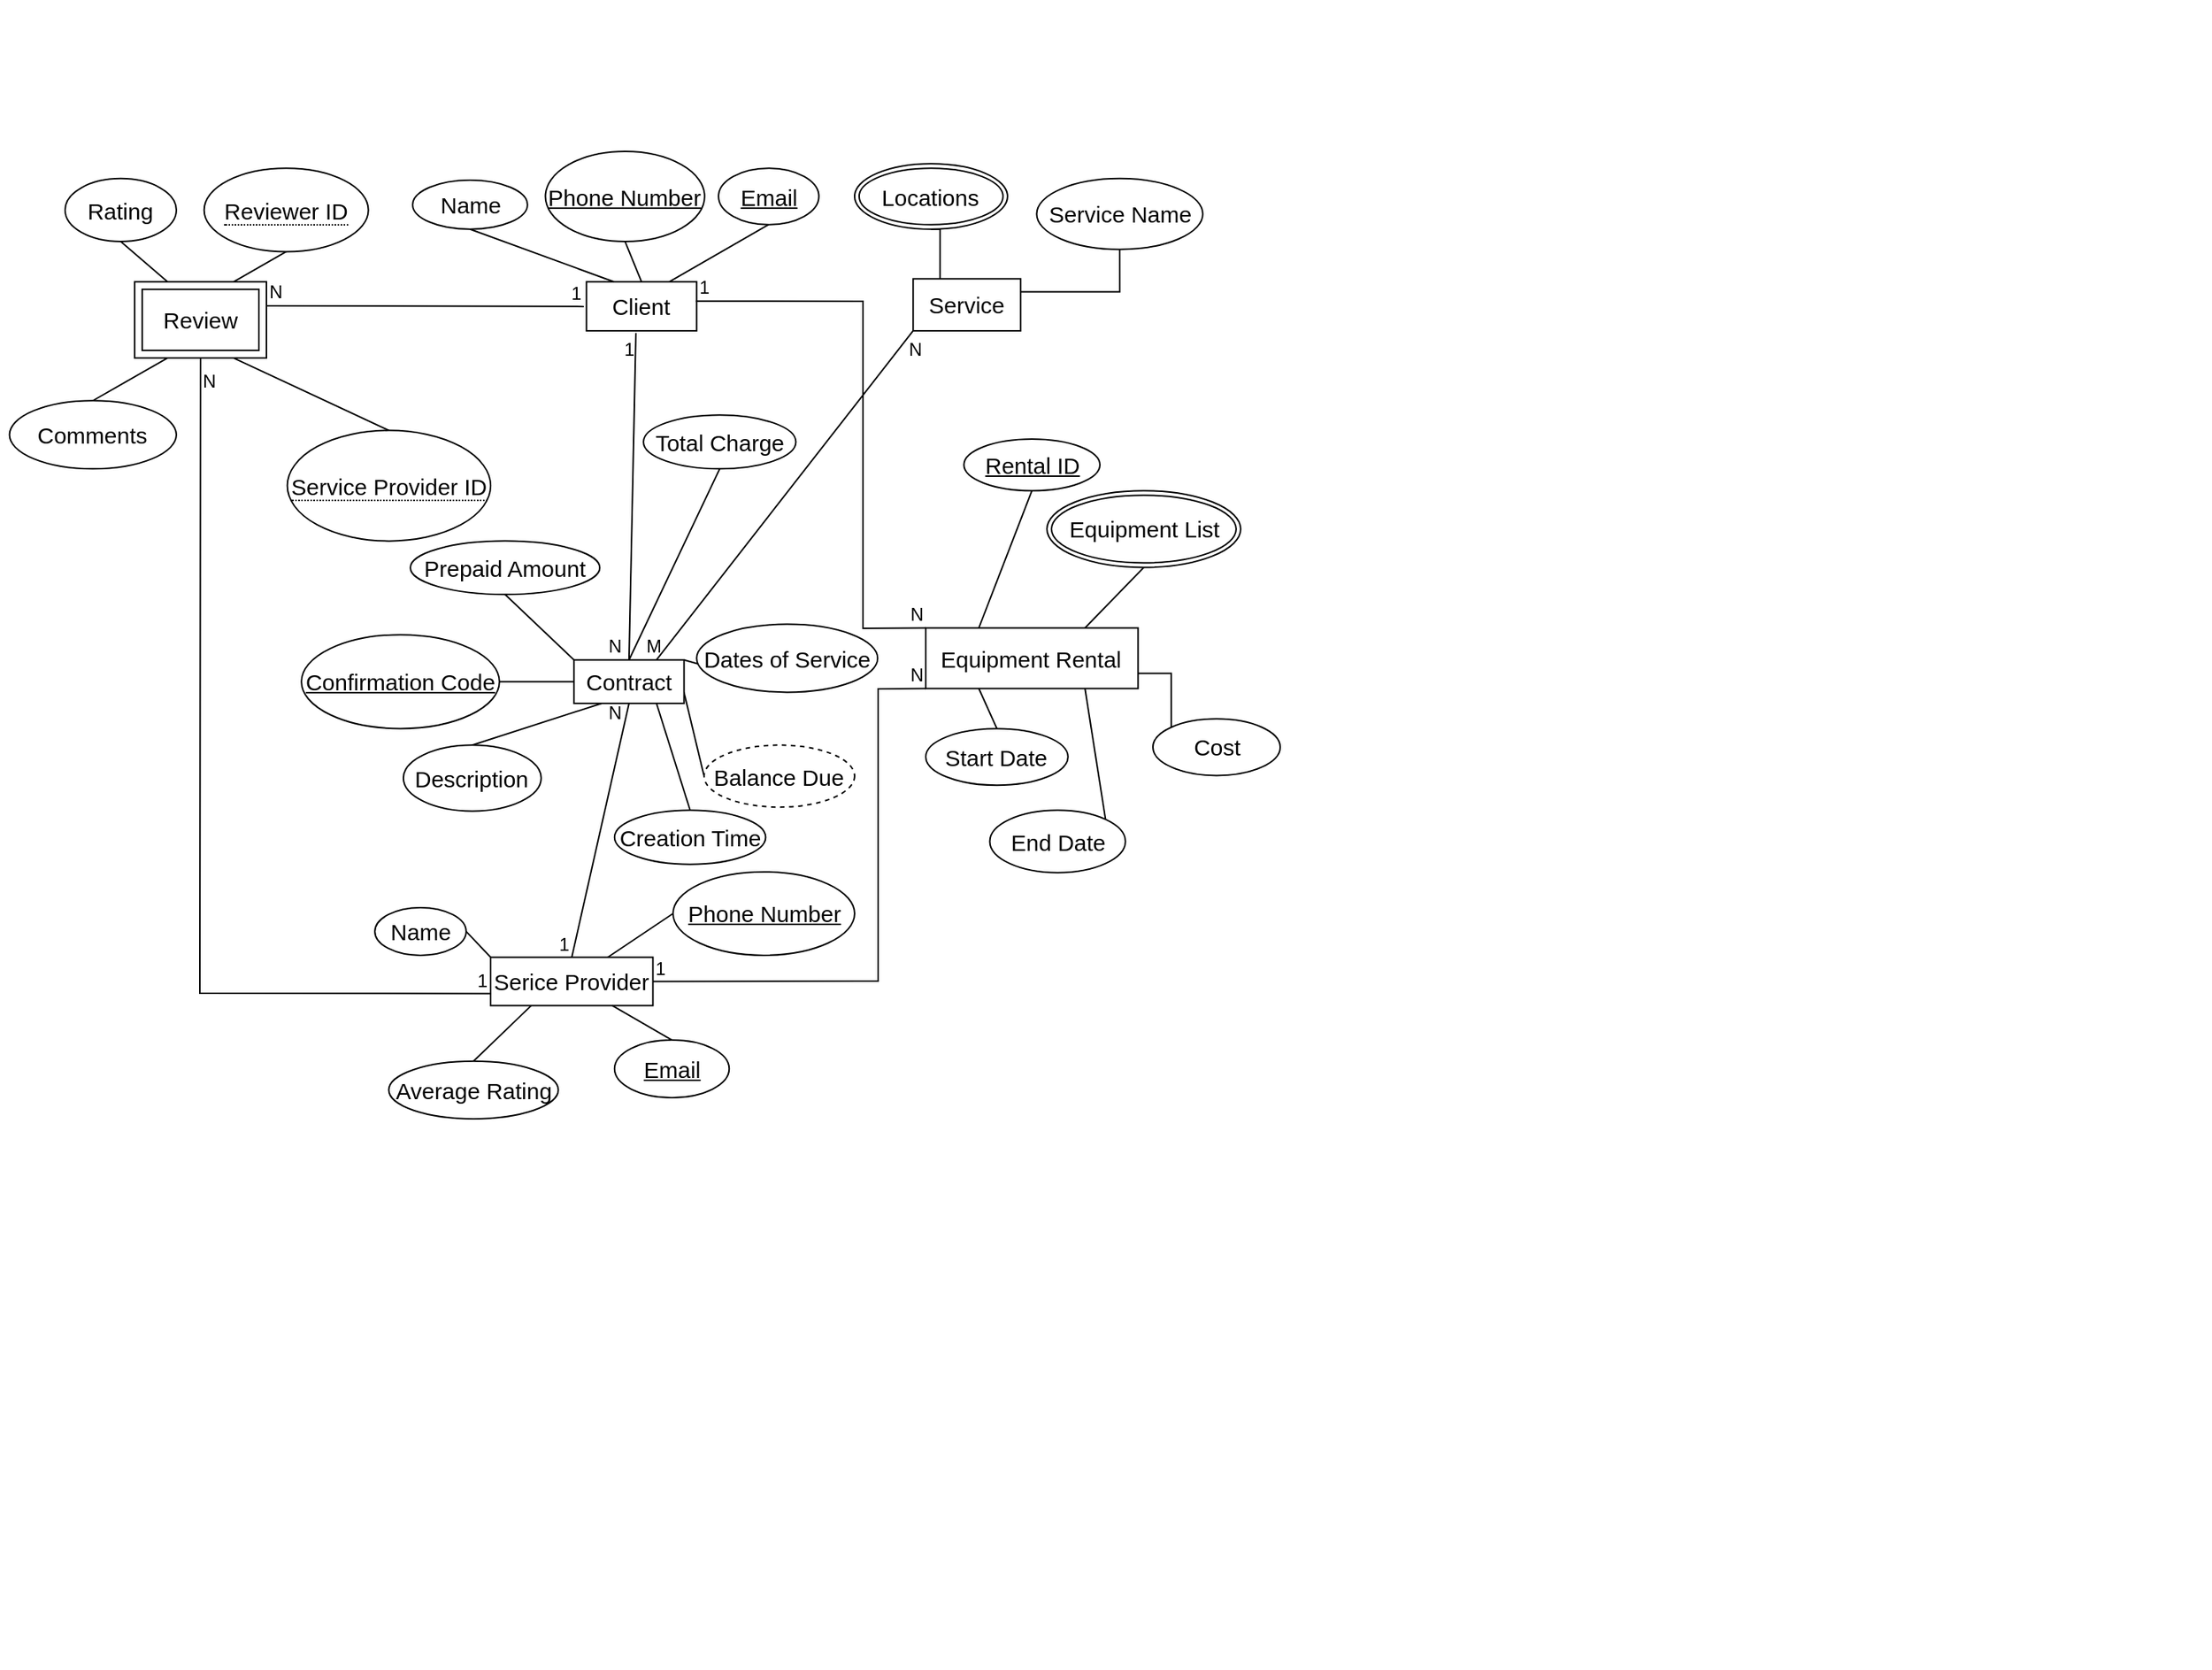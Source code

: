 <mxfile version="24.0.6" type="github">
  <diagram id="uwfAcFQ30mh1qVoZ9az8" name="Page-1">
    <mxGraphModel dx="2589" dy="1395" grid="1" gridSize="10" guides="1" tooltips="1" connect="1" arrows="1" fold="1" page="1" pageScale="1" pageWidth="850" pageHeight="1100" math="0" shadow="0">
      <root>
        <mxCell id="0" />
        <mxCell id="1" parent="0" />
        <mxCell id="cQRUg3gUIwxrzt-b6gOe-111" value="" style="group;aspect=fixed;fontSize=15;" vertex="1" connectable="0" parent="1">
          <mxGeometry y="10" width="1460" height="1101.89" as="geometry" />
        </mxCell>
        <mxCell id="108" value="Cost" style="ellipse;whiteSpace=wrap;html=1;fontSize=15;" parent="cQRUg3gUIwxrzt-b6gOe-111" vertex="1">
          <mxGeometry x="761.5" y="474.75" width="84.07" height="37.46" as="geometry" />
        </mxCell>
        <mxCell id="58" style="edgeStyle=none;html=1;exitX=0.5;exitY=0;exitDx=0;exitDy=0;entryX=0.5;entryY=1;entryDx=0;entryDy=0;fontSize=15;endArrow=none;endFill=0;" parent="cQRUg3gUIwxrzt-b6gOe-111" source="2" target="5" edge="1">
          <mxGeometry relative="1" as="geometry" />
        </mxCell>
        <mxCell id="60" style="edgeStyle=none;html=1;exitX=0.75;exitY=0;exitDx=0;exitDy=0;entryX=0.5;entryY=1;entryDx=0;entryDy=0;fontSize=15;endArrow=none;endFill=0;" parent="cQRUg3gUIwxrzt-b6gOe-111" source="2" target="6" edge="1">
          <mxGeometry relative="1" as="geometry" />
        </mxCell>
        <mxCell id="2" value="&lt;font style=&quot;font-size: 15px;&quot;&gt;Client&lt;/font&gt;" style="rounded=0;whiteSpace=wrap;html=1;fontSize=15;" parent="cQRUg3gUIwxrzt-b6gOe-111" vertex="1">
          <mxGeometry x="387.342" y="186.132" width="72.798" height="32.359" as="geometry" />
        </mxCell>
        <mxCell id="59" style="edgeStyle=none;html=1;exitX=0.5;exitY=1;exitDx=0;exitDy=0;entryX=0.25;entryY=0;entryDx=0;entryDy=0;fontSize=15;endArrow=none;endFill=0;" parent="cQRUg3gUIwxrzt-b6gOe-111" source="3" target="2" edge="1">
          <mxGeometry relative="1" as="geometry" />
        </mxCell>
        <mxCell id="3" value="Name" style="ellipse;whiteSpace=wrap;html=1;fontSize=15;" parent="cQRUg3gUIwxrzt-b6gOe-111" vertex="1">
          <mxGeometry x="272.562" y="119.018" width="75.819" height="32.359" as="geometry" />
        </mxCell>
        <mxCell id="5" value="&lt;u style=&quot;font-size: 15px;&quot;&gt;Phone Number&lt;/u&gt;" style="ellipse;whiteSpace=wrap;html=1;fontSize=15;" parent="cQRUg3gUIwxrzt-b6gOe-111" vertex="1">
          <mxGeometry x="360.245" y="100.001" width="105.148" height="59.465" as="geometry" />
        </mxCell>
        <mxCell id="6" value="&lt;u style=&quot;font-size: 15px;&quot;&gt;Email&lt;/u&gt;" style="ellipse;whiteSpace=wrap;html=1;fontSize=15;" parent="cQRUg3gUIwxrzt-b6gOe-111" vertex="1">
          <mxGeometry x="474.575" y="111.149" width="66.269" height="37.17" as="geometry" />
        </mxCell>
        <mxCell id="7" value="Serice Provider" style="rounded=0;whiteSpace=wrap;html=1;fontSize=15;" parent="cQRUg3gUIwxrzt-b6gOe-111" vertex="1">
          <mxGeometry x="324.059" y="632.259" width="107.186" height="31.918" as="geometry" />
        </mxCell>
        <mxCell id="40" style="edgeStyle=none;html=1;exitX=1;exitY=0.5;exitDx=0;exitDy=0;entryX=0;entryY=0;entryDx=0;entryDy=0;fontSize=15;endArrow=none;endFill=0;" parent="cQRUg3gUIwxrzt-b6gOe-111" source="9" target="7" edge="1">
          <mxGeometry relative="1" as="geometry" />
        </mxCell>
        <mxCell id="9" value="Name" style="ellipse;whiteSpace=wrap;html=1;fontSize=15;" parent="cQRUg3gUIwxrzt-b6gOe-111" vertex="1">
          <mxGeometry x="247.598" y="599.46" width="60.292" height="31.487" as="geometry" />
        </mxCell>
        <mxCell id="42" style="edgeStyle=none;html=1;exitX=0.5;exitY=0;exitDx=0;exitDy=0;entryX=0.75;entryY=1;entryDx=0;entryDy=0;fontSize=15;endArrow=none;endFill=0;" parent="cQRUg3gUIwxrzt-b6gOe-111" source="10" target="7" edge="1">
          <mxGeometry relative="1" as="geometry" />
        </mxCell>
        <mxCell id="10" value="&lt;u style=&quot;font-size: 15px;&quot;&gt;Email&lt;/u&gt;" style="ellipse;whiteSpace=wrap;html=1;fontSize=15;" parent="cQRUg3gUIwxrzt-b6gOe-111" vertex="1">
          <mxGeometry x="405.902" y="686.913" width="75.736" height="38.043" as="geometry" />
        </mxCell>
        <mxCell id="41" style="edgeStyle=none;html=1;exitX=0;exitY=0.5;exitDx=0;exitDy=0;fontSize=15;endArrow=none;endFill=0;" parent="cQRUg3gUIwxrzt-b6gOe-111" source="11" target="7" edge="1">
          <mxGeometry relative="1" as="geometry" />
        </mxCell>
        <mxCell id="11" value="&lt;u style=&quot;font-size: 15px;&quot;&gt;Phone Number&lt;/u&gt;" style="ellipse;whiteSpace=wrap;html=1;fontSize=15;" parent="cQRUg3gUIwxrzt-b6gOe-111" vertex="1">
          <mxGeometry x="444.534" y="575.849" width="119.931" height="55.095" as="geometry" />
        </mxCell>
        <mxCell id="39" style="edgeStyle=none;html=1;exitX=0.5;exitY=0;exitDx=0;exitDy=0;entryX=0.25;entryY=1;entryDx=0;entryDy=0;fontSize=15;endArrow=none;endFill=0;" parent="cQRUg3gUIwxrzt-b6gOe-111" source="12" target="7" edge="1">
          <mxGeometry relative="1" as="geometry" />
        </mxCell>
        <mxCell id="12" value="Average Rating" style="ellipse;whiteSpace=wrap;html=1;fontSize=15;" parent="cQRUg3gUIwxrzt-b6gOe-111" vertex="1">
          <mxGeometry x="256.78" y="700.907" width="111.97" height="38.043" as="geometry" />
        </mxCell>
        <mxCell id="51" style="edgeStyle=none;html=1;exitX=0.75;exitY=1;exitDx=0;exitDy=0;entryX=0.5;entryY=0;entryDx=0;entryDy=0;fontSize=15;endArrow=none;endFill=0;" parent="cQRUg3gUIwxrzt-b6gOe-111" source="13" target="14" edge="1">
          <mxGeometry relative="1" as="geometry" />
        </mxCell>
        <mxCell id="52" style="edgeStyle=none;html=1;exitX=0.25;exitY=1;exitDx=0;exitDy=0;entryX=0.5;entryY=0;entryDx=0;entryDy=0;fontSize=15;endArrow=none;endFill=0;" parent="cQRUg3gUIwxrzt-b6gOe-111" source="13" target="15" edge="1">
          <mxGeometry relative="1" as="geometry" />
        </mxCell>
        <mxCell id="54" style="edgeStyle=none;html=1;exitX=1;exitY=0.75;exitDx=0;exitDy=0;entryX=0;entryY=0.5;entryDx=0;entryDy=0;fontSize=15;endArrow=none;endFill=0;" parent="cQRUg3gUIwxrzt-b6gOe-111" source="13" target="26" edge="1">
          <mxGeometry relative="1" as="geometry" />
        </mxCell>
        <mxCell id="13" value="Contract" style="rounded=0;whiteSpace=wrap;html=1;fontSize=15;" parent="cQRUg3gUIwxrzt-b6gOe-111" vertex="1">
          <mxGeometry x="379.115" y="435.866" width="72.679" height="28.723" as="geometry" />
        </mxCell>
        <mxCell id="14" value="Creation Time" style="ellipse;whiteSpace=wrap;html=1;fontSize=15;" parent="cQRUg3gUIwxrzt-b6gOe-111" vertex="1">
          <mxGeometry x="405.9" y="535.146" width="99.813" height="35.72" as="geometry" />
        </mxCell>
        <mxCell id="15" value="Description" style="ellipse;whiteSpace=wrap;html=1;fontSize=15;" parent="cQRUg3gUIwxrzt-b6gOe-111" vertex="1">
          <mxGeometry x="266.437" y="492.136" width="90.997" height="43.598" as="geometry" />
        </mxCell>
        <mxCell id="55" style="edgeStyle=none;html=1;exitX=0.005;exitY=0.58;exitDx=0;exitDy=0;entryX=1;entryY=0;entryDx=0;entryDy=0;fontSize=15;endArrow=none;endFill=0;exitPerimeter=0;" parent="cQRUg3gUIwxrzt-b6gOe-111" source="17" target="13" edge="1">
          <mxGeometry relative="1" as="geometry" />
        </mxCell>
        <mxCell id="17" value="Dates of Service" style="ellipse;whiteSpace=wrap;html=1;fontSize=15;" parent="cQRUg3gUIwxrzt-b6gOe-111" vertex="1">
          <mxGeometry x="460.138" y="412.299" width="119.536" height="44.902" as="geometry" />
        </mxCell>
        <mxCell id="57" style="edgeStyle=none;html=1;exitX=0.5;exitY=1;exitDx=0;exitDy=0;entryX=0.5;entryY=0;entryDx=0;entryDy=0;fontSize=15;endArrow=none;endFill=0;" parent="cQRUg3gUIwxrzt-b6gOe-111" source="18" target="13" edge="1">
          <mxGeometry relative="1" as="geometry" />
        </mxCell>
        <mxCell id="18" value="Total Charge" style="ellipse;whiteSpace=wrap;html=1;fontSize=15;" parent="cQRUg3gUIwxrzt-b6gOe-111" vertex="1">
          <mxGeometry x="425.001" y="274.113" width="100.676" height="35.554" as="geometry" />
        </mxCell>
        <mxCell id="56" style="edgeStyle=none;html=1;exitX=0.5;exitY=1;exitDx=0;exitDy=0;entryX=0;entryY=0;entryDx=0;entryDy=0;fontSize=15;endArrow=none;endFill=0;" parent="cQRUg3gUIwxrzt-b6gOe-111" source="19" target="13" edge="1">
          <mxGeometry relative="1" as="geometry" />
        </mxCell>
        <mxCell id="19" value="Prepaid Amount" style="ellipse;whiteSpace=wrap;html=1;fontSize=15;" parent="cQRUg3gUIwxrzt-b6gOe-111" vertex="1">
          <mxGeometry x="271.056" y="357.311" width="125.092" height="35.288" as="geometry" />
        </mxCell>
        <mxCell id="26" value="Balance Due" style="ellipse;whiteSpace=wrap;html=1;align=center;dashed=1;fontSize=15;" parent="cQRUg3gUIwxrzt-b6gOe-111" vertex="1">
          <mxGeometry x="465.041" y="492.136" width="99.418" height="40.972" as="geometry" />
        </mxCell>
        <mxCell id="53" style="edgeStyle=none;html=1;exitX=1;exitY=0.5;exitDx=0;exitDy=0;entryX=0;entryY=0.5;entryDx=0;entryDy=0;fontSize=15;endArrow=none;endFill=0;" parent="cQRUg3gUIwxrzt-b6gOe-111" source="27" target="13" edge="1">
          <mxGeometry relative="1" as="geometry" />
        </mxCell>
        <mxCell id="27" value="Confirmation Code" style="ellipse;whiteSpace=wrap;html=1;align=center;fontStyle=4;fontSize=15;" parent="cQRUg3gUIwxrzt-b6gOe-111" vertex="1">
          <mxGeometry x="199.103" y="419.246" width="130.757" height="61.963" as="geometry" />
        </mxCell>
        <mxCell id="cQRUg3gUIwxrzt-b6gOe-122" style="edgeStyle=orthogonalEdgeStyle;rounded=0;orthogonalLoop=1;jettySize=auto;html=1;exitX=1;exitY=0.25;exitDx=0;exitDy=0;entryX=0.5;entryY=1;entryDx=0;entryDy=0;endArrow=none;endFill=0;" edge="1" parent="cQRUg3gUIwxrzt-b6gOe-111" source="29" target="30">
          <mxGeometry relative="1" as="geometry" />
        </mxCell>
        <mxCell id="29" value="Service" style="rounded=0;whiteSpace=wrap;html=1;fontSize=15;" parent="cQRUg3gUIwxrzt-b6gOe-111" vertex="1">
          <mxGeometry x="603.128" y="184.158" width="70.998" height="34.333" as="geometry" />
        </mxCell>
        <mxCell id="30" value="Service Name" style="ellipse;whiteSpace=wrap;html=1;fontSize=15;" parent="cQRUg3gUIwxrzt-b6gOe-111" vertex="1">
          <mxGeometry x="684.723" y="117.925" width="109.693" height="46.784" as="geometry" />
        </mxCell>
        <mxCell id="cQRUg3gUIwxrzt-b6gOe-120" style="edgeStyle=orthogonalEdgeStyle;rounded=0;orthogonalLoop=1;jettySize=auto;html=1;exitX=0.5;exitY=1;exitDx=0;exitDy=0;entryX=0.25;entryY=0;entryDx=0;entryDy=0;endArrow=none;endFill=0;" edge="1" parent="cQRUg3gUIwxrzt-b6gOe-111" source="31" target="29">
          <mxGeometry relative="1" as="geometry" />
        </mxCell>
        <mxCell id="31" value="Locations" style="ellipse;shape=doubleEllipse;margin=3;whiteSpace=wrap;html=1;align=center;fontSize=15;" parent="cQRUg3gUIwxrzt-b6gOe-111" vertex="1">
          <mxGeometry x="564.461" y="108.091" width="101.006" height="43.286" as="geometry" />
        </mxCell>
        <mxCell id="32" value="Review" style="shape=ext;margin=3;double=1;whiteSpace=wrap;html=1;align=center;fontSize=15;" parent="cQRUg3gUIwxrzt-b6gOe-111" vertex="1">
          <mxGeometry x="88.914" y="186.132" width="87.058" height="50.283" as="geometry" />
        </mxCell>
        <mxCell id="46" style="edgeStyle=none;html=1;exitX=0.5;exitY=1;exitDx=0;exitDy=0;entryX=0.75;entryY=0;entryDx=0;entryDy=0;fontSize=15;endArrow=none;endFill=0;" parent="cQRUg3gUIwxrzt-b6gOe-111" source="33" target="32" edge="1">
          <mxGeometry relative="1" as="geometry" />
        </mxCell>
        <mxCell id="33" value="&lt;span style=&quot;border-bottom: 1px dotted; font-size: 15px;&quot;&gt;&lt;font style=&quot;font-size: 15px;&quot;&gt;Reviewer ID&lt;/font&gt;&lt;/span&gt;" style="ellipse;whiteSpace=wrap;html=1;align=center;fontSize=15;" parent="cQRUg3gUIwxrzt-b6gOe-111" vertex="1">
          <mxGeometry x="134.826" y="111.149" width="108.481" height="55.095" as="geometry" />
        </mxCell>
        <mxCell id="47" style="edgeStyle=none;html=1;exitX=0.5;exitY=0;exitDx=0;exitDy=0;entryX=0.75;entryY=1;entryDx=0;entryDy=0;fontSize=15;endArrow=none;endFill=0;" parent="cQRUg3gUIwxrzt-b6gOe-111" source="34" target="32" edge="1">
          <mxGeometry relative="1" as="geometry" />
        </mxCell>
        <mxCell id="34" value="&lt;span style=&quot;border-bottom: 1px dotted; font-size: 15px;&quot;&gt;Service Provider ID&lt;/span&gt;" style="ellipse;whiteSpace=wrap;html=1;align=center;fontSize=15;" parent="cQRUg3gUIwxrzt-b6gOe-111" vertex="1">
          <mxGeometry x="189.783" y="284.288" width="134.274" height="73.028" as="geometry" />
        </mxCell>
        <mxCell id="45" style="edgeStyle=none;html=1;exitX=0.5;exitY=1;exitDx=0;exitDy=0;entryX=0.25;entryY=0;entryDx=0;entryDy=0;fontSize=15;endArrow=none;endFill=0;" parent="cQRUg3gUIwxrzt-b6gOe-111" source="35" target="32" edge="1">
          <mxGeometry relative="1" as="geometry" />
        </mxCell>
        <mxCell id="35" value="Rating" style="ellipse;whiteSpace=wrap;html=1;fontSize=15;" parent="cQRUg3gUIwxrzt-b6gOe-111" vertex="1">
          <mxGeometry x="43.002" y="117.925" width="73.459" height="41.541" as="geometry" />
        </mxCell>
        <mxCell id="48" style="edgeStyle=none;html=1;exitX=0.5;exitY=0;exitDx=0;exitDy=0;entryX=0.25;entryY=1;entryDx=0;entryDy=0;fontSize=15;endArrow=none;endFill=0;" parent="cQRUg3gUIwxrzt-b6gOe-111" source="36" target="32" edge="1">
          <mxGeometry relative="1" as="geometry" />
        </mxCell>
        <mxCell id="36" value="Comments" style="ellipse;whiteSpace=wrap;html=1;fontSize=15;" parent="cQRUg3gUIwxrzt-b6gOe-111" vertex="1">
          <mxGeometry x="6.272" y="264.624" width="110.189" height="45.04" as="geometry" />
        </mxCell>
        <mxCell id="104" style="edgeStyle=none;html=1;exitX=0.75;exitY=0;exitDx=0;exitDy=0;entryX=0.5;entryY=1;entryDx=0;entryDy=0;fontSize=15;endArrow=none;endFill=0;" parent="cQRUg3gUIwxrzt-b6gOe-111" source="93" target="103" edge="1">
          <mxGeometry relative="1" as="geometry" />
        </mxCell>
        <mxCell id="105" style="edgeStyle=none;html=1;exitX=0.25;exitY=0;exitDx=0;exitDy=0;entryX=0.5;entryY=1;entryDx=0;entryDy=0;fontSize=15;endArrow=none;endFill=0;" parent="cQRUg3gUIwxrzt-b6gOe-111" source="93" target="102" edge="1">
          <mxGeometry relative="1" as="geometry" />
        </mxCell>
        <mxCell id="cQRUg3gUIwxrzt-b6gOe-126" style="edgeStyle=orthogonalEdgeStyle;rounded=0;orthogonalLoop=1;jettySize=auto;html=1;exitX=1;exitY=0.75;exitDx=0;exitDy=0;entryX=0;entryY=0;entryDx=0;entryDy=0;endArrow=none;endFill=0;" edge="1" parent="cQRUg3gUIwxrzt-b6gOe-111" source="93" target="108">
          <mxGeometry relative="1" as="geometry" />
        </mxCell>
        <mxCell id="93" value="Equipment Rental" style="rounded=0;whiteSpace=wrap;html=1;fontSize=15;" parent="cQRUg3gUIwxrzt-b6gOe-111" vertex="1">
          <mxGeometry x="611.45" y="414.75" width="140.23" height="40" as="geometry" />
        </mxCell>
        <mxCell id="102" value="Rental ID" style="ellipse;whiteSpace=wrap;html=1;align=center;fontStyle=4;fontSize=15;" parent="cQRUg3gUIwxrzt-b6gOe-111" vertex="1">
          <mxGeometry x="636.66" y="290.02" width="89.82" height="34.07" as="geometry" />
        </mxCell>
        <mxCell id="103" value="Equipment List" style="ellipse;shape=doubleEllipse;margin=3;whiteSpace=wrap;html=1;align=center;fontSize=15;" parent="cQRUg3gUIwxrzt-b6gOe-111" vertex="1">
          <mxGeometry x="691.5" y="324.09" width="127.96" height="50.66" as="geometry" />
        </mxCell>
        <mxCell id="109" style="edgeStyle=none;html=1;exitX=0.5;exitY=0;exitDx=0;exitDy=0;entryX=0.25;entryY=1;entryDx=0;entryDy=0;fontSize=15;endArrow=none;endFill=0;" parent="cQRUg3gUIwxrzt-b6gOe-111" source="106" target="93" edge="1">
          <mxGeometry relative="1" as="geometry" />
        </mxCell>
        <mxCell id="106" value="Start Date" style="ellipse;whiteSpace=wrap;html=1;fontSize=15;" parent="cQRUg3gUIwxrzt-b6gOe-111" vertex="1">
          <mxGeometry x="611.45" y="481.21" width="93.95" height="37.42" as="geometry" />
        </mxCell>
        <mxCell id="110" style="edgeStyle=none;html=1;exitX=1;exitY=0;exitDx=0;exitDy=0;entryX=0.75;entryY=1;entryDx=0;entryDy=0;fontSize=15;endArrow=none;endFill=0;" parent="cQRUg3gUIwxrzt-b6gOe-111" source="107" target="93" edge="1">
          <mxGeometry relative="1" as="geometry" />
        </mxCell>
        <mxCell id="107" value="&lt;div&gt;End Date&lt;/div&gt;" style="ellipse;whiteSpace=wrap;html=1;fontSize=15;" parent="cQRUg3gUIwxrzt-b6gOe-111" vertex="1">
          <mxGeometry x="653.75" y="535.15" width="89.58" height="41.22" as="geometry" />
        </mxCell>
        <mxCell id="cQRUg3gUIwxrzt-b6gOe-123" value="&amp;nbsp;" style="text;whiteSpace=wrap;html=1;" vertex="1" parent="cQRUg3gUIwxrzt-b6gOe-111">
          <mxGeometry x="443.82" y="439.34" width="40" height="40" as="geometry" />
        </mxCell>
        <mxCell id="cQRUg3gUIwxrzt-b6gOe-125" value="&amp;nbsp;" style="text;whiteSpace=wrap;html=1;" vertex="1" parent="cQRUg3gUIwxrzt-b6gOe-111">
          <mxGeometry x="243.82" y="729.34" width="40" height="40" as="geometry" />
        </mxCell>
        <mxCell id="cQRUg3gUIwxrzt-b6gOe-127" value="" style="endArrow=none;html=1;rounded=0;exitX=0.5;exitY=0;exitDx=0;exitDy=0;" edge="1" parent="cQRUg3gUIwxrzt-b6gOe-111" source="13">
          <mxGeometry relative="1" as="geometry">
            <mxPoint x="273.43" y="260" as="sourcePoint" />
            <mxPoint x="420" y="220" as="targetPoint" />
          </mxGeometry>
        </mxCell>
        <mxCell id="cQRUg3gUIwxrzt-b6gOe-128" value="N" style="resizable=0;html=1;whiteSpace=wrap;align=left;verticalAlign=bottom;" connectable="0" vertex="1" parent="cQRUg3gUIwxrzt-b6gOe-127">
          <mxGeometry x="-1" relative="1" as="geometry">
            <mxPoint x="-15" as="offset" />
          </mxGeometry>
        </mxCell>
        <mxCell id="cQRUg3gUIwxrzt-b6gOe-129" value="1" style="resizable=0;html=1;whiteSpace=wrap;align=right;verticalAlign=bottom;" connectable="0" vertex="1" parent="cQRUg3gUIwxrzt-b6gOe-127">
          <mxGeometry x="1" relative="1" as="geometry">
            <mxPoint y="20" as="offset" />
          </mxGeometry>
        </mxCell>
        <mxCell id="cQRUg3gUIwxrzt-b6gOe-132" value="" style="endArrow=none;html=1;rounded=0;exitX=0.5;exitY=1;exitDx=0;exitDy=0;entryX=0.5;entryY=0;entryDx=0;entryDy=0;" edge="1" parent="cQRUg3gUIwxrzt-b6gOe-111" source="13" target="7">
          <mxGeometry relative="1" as="geometry">
            <mxPoint x="413.2" y="584.86" as="sourcePoint" />
            <mxPoint x="573.2" y="584.86" as="targetPoint" />
          </mxGeometry>
        </mxCell>
        <mxCell id="cQRUg3gUIwxrzt-b6gOe-133" value="N" style="resizable=0;html=1;whiteSpace=wrap;align=left;verticalAlign=bottom;" connectable="0" vertex="1" parent="cQRUg3gUIwxrzt-b6gOe-132">
          <mxGeometry x="-1" relative="1" as="geometry">
            <mxPoint x="-15" y="15" as="offset" />
          </mxGeometry>
        </mxCell>
        <mxCell id="cQRUg3gUIwxrzt-b6gOe-134" value="1" style="resizable=0;html=1;whiteSpace=wrap;align=right;verticalAlign=bottom;" connectable="0" vertex="1" parent="cQRUg3gUIwxrzt-b6gOe-132">
          <mxGeometry x="1" relative="1" as="geometry" />
        </mxCell>
        <mxCell id="cQRUg3gUIwxrzt-b6gOe-135" value="" style="endArrow=none;html=1;rounded=0;exitX=1;exitY=0.5;exitDx=0;exitDy=0;entryX=0;entryY=1;entryDx=0;entryDy=0;" edge="1" parent="cQRUg3gUIwxrzt-b6gOe-111" source="7" target="93">
          <mxGeometry relative="1" as="geometry">
            <mxPoint x="433.43" y="647.69" as="sourcePoint" />
            <mxPoint x="593.43" y="647.69" as="targetPoint" />
            <Array as="points">
              <mxPoint x="570" y="648" />
              <mxPoint x="580" y="648" />
              <mxPoint x="580" y="455" />
            </Array>
          </mxGeometry>
        </mxCell>
        <mxCell id="cQRUg3gUIwxrzt-b6gOe-136" value="1" style="resizable=0;html=1;whiteSpace=wrap;align=left;verticalAlign=bottom;" connectable="0" vertex="1" parent="cQRUg3gUIwxrzt-b6gOe-135">
          <mxGeometry x="-1" relative="1" as="geometry" />
        </mxCell>
        <mxCell id="cQRUg3gUIwxrzt-b6gOe-137" value="N" style="resizable=0;html=1;whiteSpace=wrap;align=right;verticalAlign=bottom;" connectable="0" vertex="1" parent="cQRUg3gUIwxrzt-b6gOe-135">
          <mxGeometry x="1" relative="1" as="geometry" />
        </mxCell>
        <mxCell id="cQRUg3gUIwxrzt-b6gOe-141" value="" style="endArrow=none;html=1;rounded=0;exitX=0.992;exitY=0.394;exitDx=0;exitDy=0;exitPerimeter=0;" edge="1" parent="cQRUg3gUIwxrzt-b6gOe-111" source="2">
          <mxGeometry relative="1" as="geometry">
            <mxPoint x="451.45" y="414.75" as="sourcePoint" />
            <mxPoint x="611.45" y="414.75" as="targetPoint" />
            <Array as="points">
              <mxPoint x="570" y="199" />
              <mxPoint x="570" y="415" />
            </Array>
          </mxGeometry>
        </mxCell>
        <mxCell id="cQRUg3gUIwxrzt-b6gOe-142" value="1" style="resizable=0;html=1;whiteSpace=wrap;align=left;verticalAlign=bottom;" connectable="0" vertex="1" parent="cQRUg3gUIwxrzt-b6gOe-141">
          <mxGeometry x="-1" relative="1" as="geometry" />
        </mxCell>
        <mxCell id="cQRUg3gUIwxrzt-b6gOe-143" value="N" style="resizable=0;html=1;whiteSpace=wrap;align=right;verticalAlign=bottom;" connectable="0" vertex="1" parent="cQRUg3gUIwxrzt-b6gOe-141">
          <mxGeometry x="1" relative="1" as="geometry" />
        </mxCell>
        <mxCell id="cQRUg3gUIwxrzt-b6gOe-146" value="" style="endArrow=none;html=1;rounded=0;entryX=-0.024;entryY=0.504;entryDx=0;entryDy=0;entryPerimeter=0;" edge="1" parent="cQRUg3gUIwxrzt-b6gOe-111" target="2">
          <mxGeometry relative="1" as="geometry">
            <mxPoint x="175.97" y="201.94" as="sourcePoint" />
            <mxPoint x="390" y="200" as="targetPoint" />
          </mxGeometry>
        </mxCell>
        <mxCell id="cQRUg3gUIwxrzt-b6gOe-147" value="N" style="resizable=0;html=1;whiteSpace=wrap;align=left;verticalAlign=bottom;" connectable="0" vertex="1" parent="cQRUg3gUIwxrzt-b6gOe-146">
          <mxGeometry x="-1" relative="1" as="geometry" />
        </mxCell>
        <mxCell id="cQRUg3gUIwxrzt-b6gOe-148" value="1" style="resizable=0;html=1;whiteSpace=wrap;align=right;verticalAlign=bottom;" connectable="0" vertex="1" parent="cQRUg3gUIwxrzt-b6gOe-146">
          <mxGeometry x="1" relative="1" as="geometry" />
        </mxCell>
        <mxCell id="cQRUg3gUIwxrzt-b6gOe-149" value="" style="endArrow=none;html=1;rounded=0;exitX=0.5;exitY=1;exitDx=0;exitDy=0;entryX=0;entryY=0.75;entryDx=0;entryDy=0;" edge="1" parent="cQRUg3gUIwxrzt-b6gOe-111" source="32" target="7">
          <mxGeometry relative="1" as="geometry">
            <mxPoint x="130" y="460" as="sourcePoint" />
            <mxPoint x="290" y="460" as="targetPoint" />
            <Array as="points">
              <mxPoint x="132" y="656" />
            </Array>
          </mxGeometry>
        </mxCell>
        <mxCell id="cQRUg3gUIwxrzt-b6gOe-150" value="N" style="resizable=0;html=1;whiteSpace=wrap;align=left;verticalAlign=bottom;" connectable="0" vertex="1" parent="cQRUg3gUIwxrzt-b6gOe-149">
          <mxGeometry x="-1" relative="1" as="geometry">
            <mxPoint y="24" as="offset" />
          </mxGeometry>
        </mxCell>
        <mxCell id="cQRUg3gUIwxrzt-b6gOe-151" value="1" style="resizable=0;html=1;whiteSpace=wrap;align=right;verticalAlign=bottom;" connectable="0" vertex="1" parent="cQRUg3gUIwxrzt-b6gOe-149">
          <mxGeometry x="1" relative="1" as="geometry" />
        </mxCell>
        <mxCell id="cQRUg3gUIwxrzt-b6gOe-153" value="" style="endArrow=none;html=1;rounded=0;exitX=0.75;exitY=0;exitDx=0;exitDy=0;entryX=0;entryY=1;entryDx=0;entryDy=0;" edge="1" parent="cQRUg3gUIwxrzt-b6gOe-111" source="13" target="29">
          <mxGeometry relative="1" as="geometry">
            <mxPoint x="420" y="320" as="sourcePoint" />
            <mxPoint x="580" y="320" as="targetPoint" />
          </mxGeometry>
        </mxCell>
        <mxCell id="cQRUg3gUIwxrzt-b6gOe-154" value="M" style="resizable=0;html=1;whiteSpace=wrap;align=left;verticalAlign=bottom;" connectable="0" vertex="1" parent="cQRUg3gUIwxrzt-b6gOe-153">
          <mxGeometry x="-1" relative="1" as="geometry">
            <mxPoint x="-9" as="offset" />
          </mxGeometry>
        </mxCell>
        <mxCell id="cQRUg3gUIwxrzt-b6gOe-155" value="N" style="resizable=0;html=1;whiteSpace=wrap;align=right;verticalAlign=bottom;" connectable="0" vertex="1" parent="cQRUg3gUIwxrzt-b6gOe-153">
          <mxGeometry x="1" relative="1" as="geometry">
            <mxPoint x="7" y="21" as="offset" />
          </mxGeometry>
        </mxCell>
        <mxCell id="cQRUg3gUIwxrzt-b6gOe-144" value="&amp;nbsp;" style="text;whiteSpace=wrap;html=1;" vertex="1" parent="1">
          <mxGeometry x="100" y="560" width="40" height="40" as="geometry" />
        </mxCell>
      </root>
    </mxGraphModel>
  </diagram>
</mxfile>
